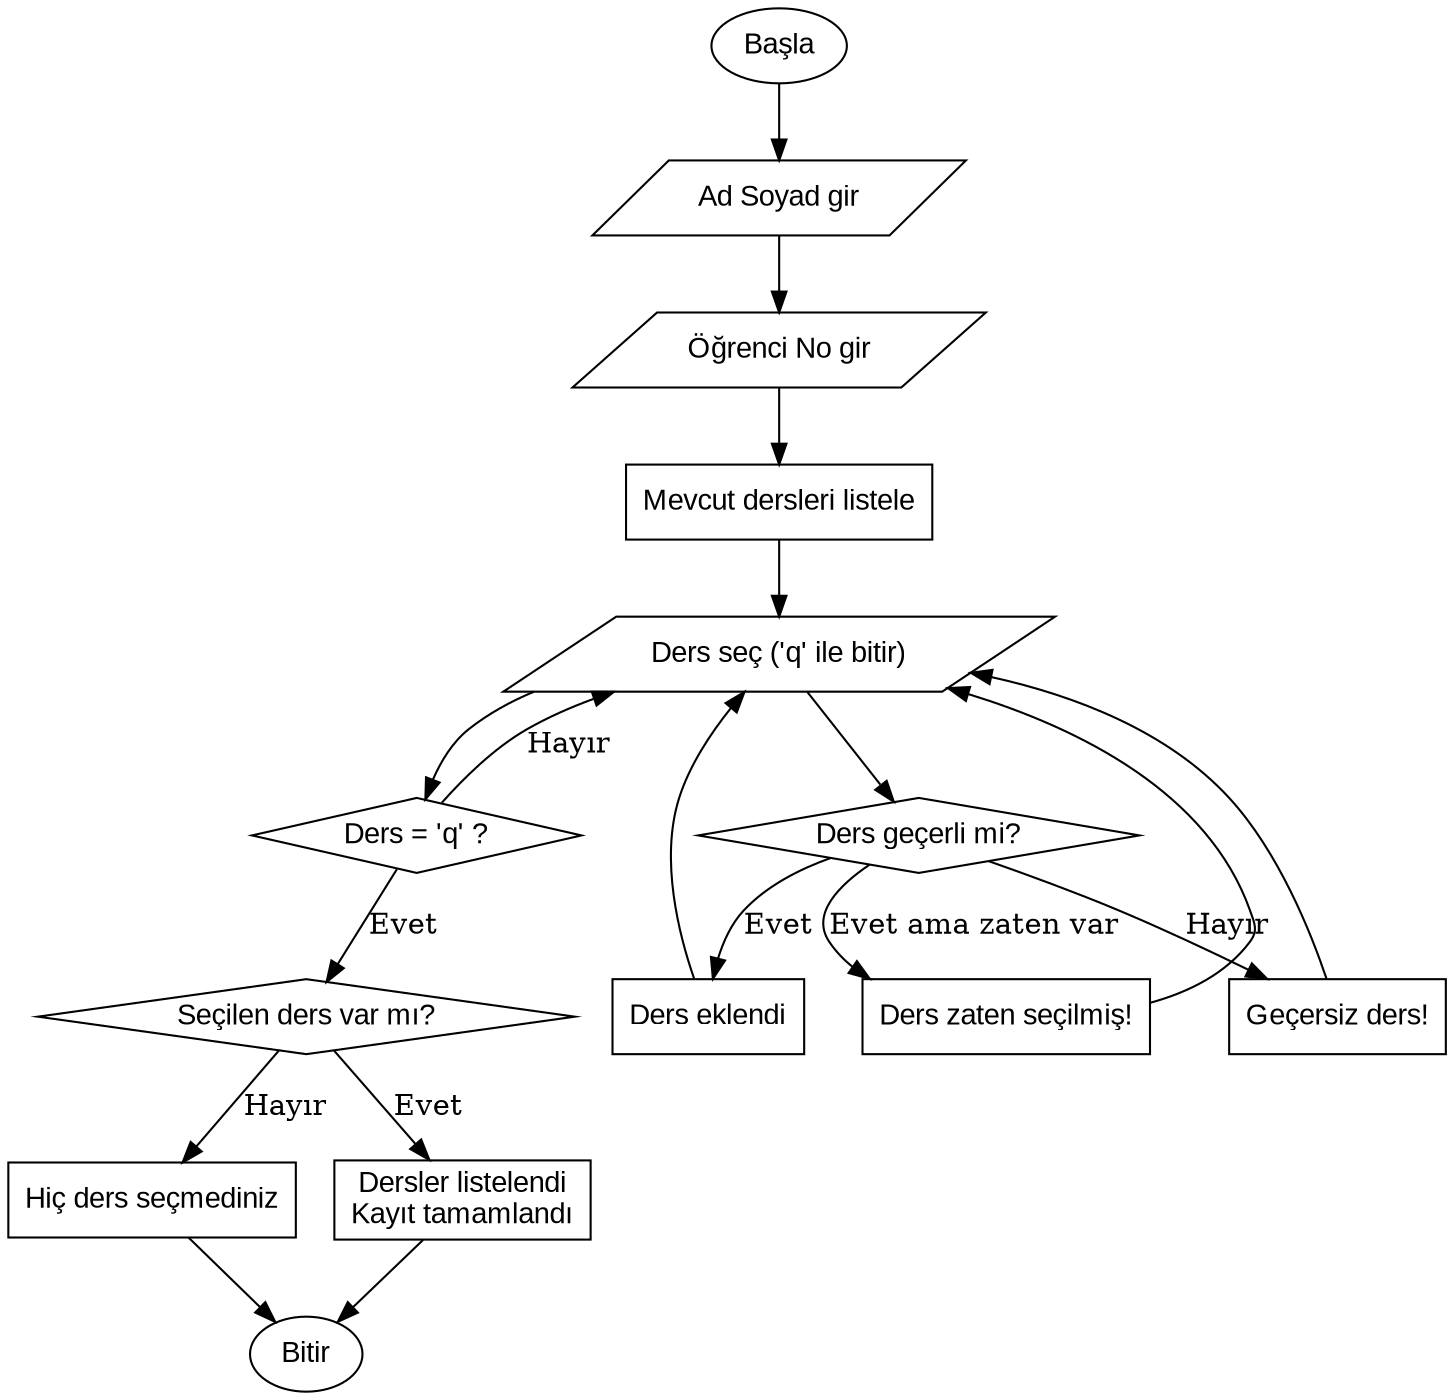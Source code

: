 digraph DersKayitSistemi {
    rankdir=TB;
    node [shape=box, fontname="Arial"];

    Start [label="Başla", shape=oval];
    InputName [label="Ad Soyad gir", shape=parallelogram];
    InputNo [label="Öğrenci No gir", shape=parallelogram];
    ShowCourses [label="Mevcut dersleri listele", shape=box];
    InputCourse [label="Ders seç ('q' ile bitir)", shape=parallelogram];
    CheckQuit [label="Ders = 'q' ?", shape=diamond];
    ValidateCourse [label="Ders geçerli mi?", shape=diamond];
    InvalidCourse [label="Geçersiz ders!", shape=box];
    AlreadySelected [label="Ders zaten seçilmiş!", shape=box];
    AddCourse [label="Ders eklendi", shape=box];
    CheckEmpty [label="Seçilen ders var mı?", shape=diamond];
    NoCourses [label="Hiç ders seçmediniz", shape=box];
    ShowSelected [label="Dersler listelendi\nKayıt tamamlandı", shape=box];
    End [label="Bitir", shape=oval];

    Start -> InputName -> InputNo -> ShowCourses -> InputCourse;
    InputCourse -> CheckQuit;
    CheckQuit -> InputCourse [label="Hayır"];
    CheckQuit -> CheckEmpty [label="Evet"];

    CheckEmpty -> NoCourses [label="Hayır"];
    NoCourses -> End;

    CheckEmpty -> ShowSelected [label="Evet"];
    ShowSelected -> End;

    InputCourse -> ValidateCourse;
    ValidateCourse -> InvalidCourse [label="Hayır"];
    InvalidCourse -> InputCourse;

    ValidateCourse -> AlreadySelected [label="Evet ama zaten var"];
    AlreadySelected -> InputCourse;

    ValidateCourse -> AddCourse [label="Evet"];
    AddCourse -> InputCourse;
}
